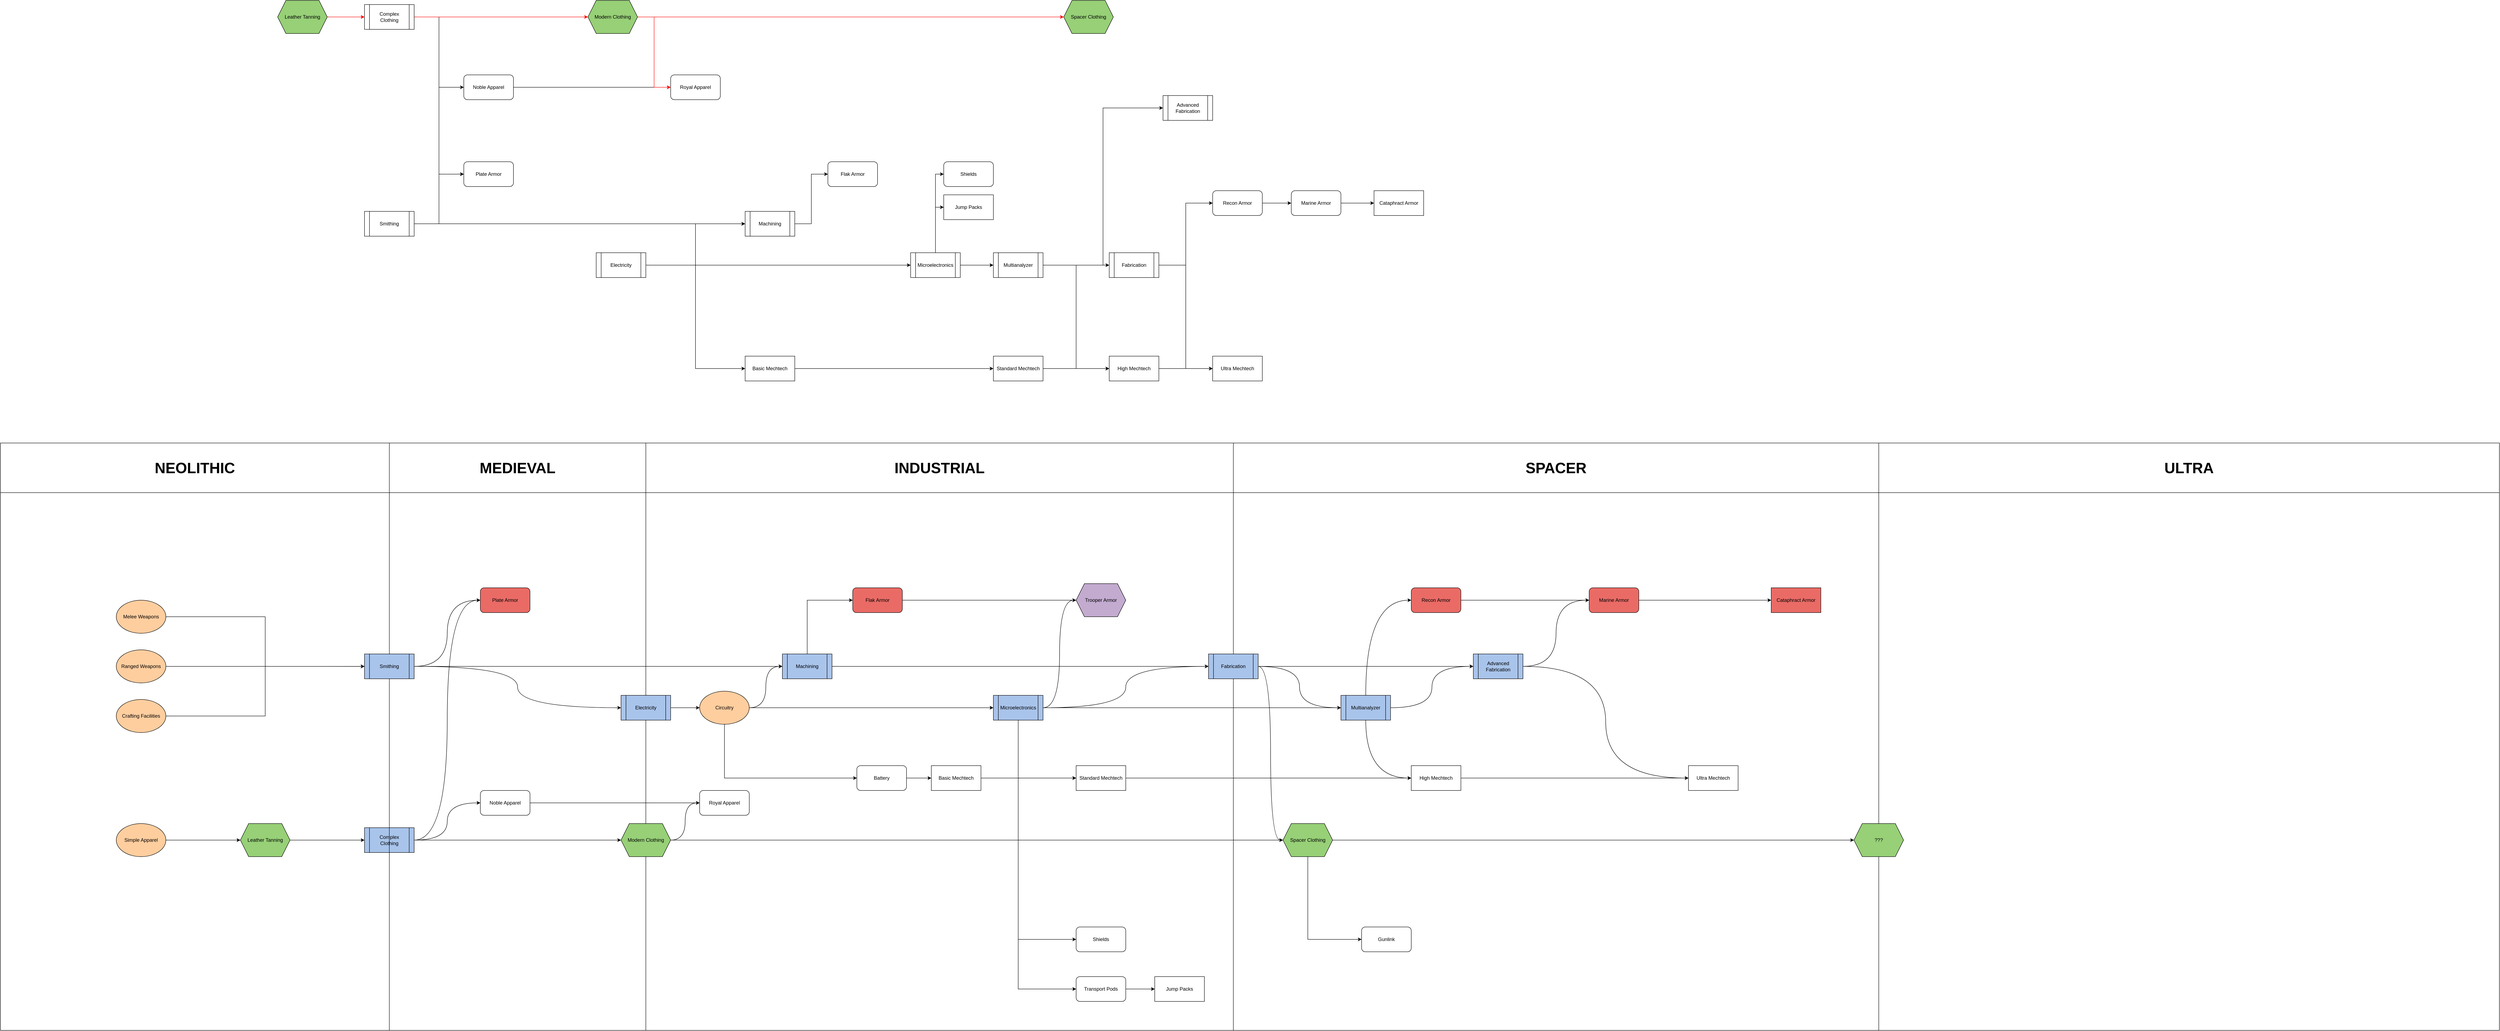 <mxfile version="21.5.0" type="github">
  <diagram name="Page-1" id="KWzewiNtHVKbTdVzmJEv">
    <mxGraphModel dx="2432" dy="2087" grid="1" gridSize="10" guides="1" tooltips="1" connect="1" arrows="1" fold="1" page="1" pageScale="1" pageWidth="1100" pageHeight="850" math="0" shadow="0">
      <root>
        <mxCell id="0" />
        <mxCell id="1" parent="0" />
        <mxCell id="aLflbuptnVJN-_6204dd-37" value="&lt;font style=&quot;font-size: 36px;&quot;&gt;ULTRA&lt;/font&gt;" style="swimlane;whiteSpace=wrap;html=1;startSize=120;" parent="1" vertex="1">
          <mxGeometry x="3820" y="1040" width="1500" height="1420" as="geometry" />
        </mxCell>
        <mxCell id="aLflbuptnVJN-_6204dd-33" value="&lt;div&gt;&lt;font style=&quot;font-size: 36px;&quot;&gt;SPACER&lt;/font&gt;&lt;/div&gt;" style="swimlane;whiteSpace=wrap;html=1;startSize=120;" parent="1" vertex="1">
          <mxGeometry x="2260" y="1040" width="1560" height="1420" as="geometry" />
        </mxCell>
        <mxCell id="T8RAS-Kf2fngKEUCqmms-92" value="Ultra Mechtech" style="rounded=0;whiteSpace=wrap;html=1;" parent="aLflbuptnVJN-_6204dd-33" vertex="1">
          <mxGeometry x="1100" y="780" width="120" height="60" as="geometry" />
        </mxCell>
        <mxCell id="aLflbuptnVJN-_6204dd-23" value="Gunlink" style="rounded=1;whiteSpace=wrap;html=1;fillColor=#FFFFFF;" parent="aLflbuptnVJN-_6204dd-33" vertex="1">
          <mxGeometry x="310" y="1170" width="120" height="60" as="geometry" />
        </mxCell>
        <mxCell id="T8RAS-Kf2fngKEUCqmms-91" value="High Mechtech" style="rounded=0;whiteSpace=wrap;html=1;" parent="aLflbuptnVJN-_6204dd-33" vertex="1">
          <mxGeometry x="430" y="780" width="120" height="60" as="geometry" />
        </mxCell>
        <mxCell id="T8RAS-Kf2fngKEUCqmms-90" style="edgeStyle=orthogonalEdgeStyle;rounded=0;orthogonalLoop=1;jettySize=auto;html=1;exitX=1;exitY=0.5;exitDx=0;exitDy=0;entryX=0;entryY=0.5;entryDx=0;entryDy=0;" parent="aLflbuptnVJN-_6204dd-33" source="T8RAS-Kf2fngKEUCqmms-91" target="T8RAS-Kf2fngKEUCqmms-92" edge="1">
          <mxGeometry relative="1" as="geometry" />
        </mxCell>
        <mxCell id="aLflbuptnVJN-_6204dd-49" value="&lt;div&gt;???&lt;/div&gt;" style="shape=hexagon;perimeter=hexagonPerimeter2;whiteSpace=wrap;html=1;fixedSize=1;fillColor=#97D077;" parent="aLflbuptnVJN-_6204dd-33" vertex="1">
          <mxGeometry x="1500" y="920" width="120" height="80" as="geometry" />
        </mxCell>
        <mxCell id="aLflbuptnVJN-_6204dd-46" value="Spacer Clothing" style="shape=hexagon;perimeter=hexagonPerimeter2;whiteSpace=wrap;html=1;fixedSize=1;fillColor=#97D077;" parent="aLflbuptnVJN-_6204dd-33" vertex="1">
          <mxGeometry x="120" y="920" width="120" height="80" as="geometry" />
        </mxCell>
        <mxCell id="aLflbuptnVJN-_6204dd-24" style="edgeStyle=orthogonalEdgeStyle;rounded=0;orthogonalLoop=1;jettySize=auto;html=1;exitX=0.5;exitY=1;exitDx=0;exitDy=0;entryX=0;entryY=0.5;entryDx=0;entryDy=0;" parent="aLflbuptnVJN-_6204dd-33" source="aLflbuptnVJN-_6204dd-46" target="aLflbuptnVJN-_6204dd-23" edge="1">
          <mxGeometry relative="1" as="geometry" />
        </mxCell>
        <mxCell id="aLflbuptnVJN-_6204dd-50" style="edgeStyle=orthogonalEdgeStyle;rounded=0;orthogonalLoop=1;jettySize=auto;html=1;exitX=1;exitY=0.5;exitDx=0;exitDy=0;entryX=0;entryY=0.5;entryDx=0;entryDy=0;" parent="aLflbuptnVJN-_6204dd-33" source="aLflbuptnVJN-_6204dd-46" target="aLflbuptnVJN-_6204dd-49" edge="1">
          <mxGeometry relative="1" as="geometry" />
        </mxCell>
        <mxCell id="aLflbuptnVJN-_6204dd-34" value="&lt;font style=&quot;font-size: 36px;&quot;&gt;INDUSTRIAL&lt;/font&gt;" style="swimlane;whiteSpace=wrap;html=1;startSize=120;" parent="1" vertex="1">
          <mxGeometry x="840" y="1040" width="1420" height="1420" as="geometry">
            <mxRectangle x="740" y="1040" width="110" height="30" as="alternateBounds" />
          </mxGeometry>
        </mxCell>
        <mxCell id="aLflbuptnVJN-_6204dd-40" value="Trooper Armor" style="shape=hexagon;perimeter=hexagonPerimeter2;whiteSpace=wrap;html=1;fixedSize=1;fillColor=#C3ABD0;" parent="aLflbuptnVJN-_6204dd-34" vertex="1">
          <mxGeometry x="1040" y="340" width="120" height="80" as="geometry" />
        </mxCell>
        <mxCell id="aLflbuptnVJN-_6204dd-27" value="Battery" style="rounded=1;whiteSpace=wrap;html=1;" parent="aLflbuptnVJN-_6204dd-34" vertex="1">
          <mxGeometry x="510" y="780" width="120" height="60" as="geometry" />
        </mxCell>
        <mxCell id="T8RAS-Kf2fngKEUCqmms-84" value="&lt;div&gt;Shields&lt;/div&gt;" style="rounded=1;whiteSpace=wrap;html=1;" parent="aLflbuptnVJN-_6204dd-34" vertex="1">
          <mxGeometry x="1040" y="1170" width="120" height="60" as="geometry" />
        </mxCell>
        <mxCell id="T8RAS-Kf2fngKEUCqmms-85" value="Jump Packs" style="rounded=0;whiteSpace=wrap;html=1;" parent="aLflbuptnVJN-_6204dd-34" vertex="1">
          <mxGeometry x="1230" y="1290" width="120" height="60" as="geometry" />
        </mxCell>
        <mxCell id="aLflbuptnVJN-_6204dd-22" style="edgeStyle=orthogonalEdgeStyle;rounded=0;orthogonalLoop=1;jettySize=auto;html=1;exitX=1;exitY=0.5;exitDx=0;exitDy=0;entryX=0;entryY=0.5;entryDx=0;entryDy=0;" parent="aLflbuptnVJN-_6204dd-34" source="aLflbuptnVJN-_6204dd-20" target="T8RAS-Kf2fngKEUCqmms-85" edge="1">
          <mxGeometry relative="1" as="geometry" />
        </mxCell>
        <mxCell id="aLflbuptnVJN-_6204dd-20" value="Transport Pods" style="rounded=1;whiteSpace=wrap;html=1;" parent="aLflbuptnVJN-_6204dd-34" vertex="1">
          <mxGeometry x="1040" y="1290" width="120" height="60" as="geometry" />
        </mxCell>
        <mxCell id="T8RAS-Kf2fngKEUCqmms-87" value="Standard Mechtech" style="rounded=0;whiteSpace=wrap;html=1;" parent="aLflbuptnVJN-_6204dd-34" vertex="1">
          <mxGeometry x="1040" y="780" width="120" height="60" as="geometry" />
        </mxCell>
        <mxCell id="T8RAS-Kf2fngKEUCqmms-89" value="Basic Mechtech" style="rounded=0;whiteSpace=wrap;html=1;" parent="aLflbuptnVJN-_6204dd-34" vertex="1">
          <mxGeometry x="690" y="780" width="120" height="60" as="geometry" />
        </mxCell>
        <mxCell id="T8RAS-Kf2fngKEUCqmms-88" style="edgeStyle=orthogonalEdgeStyle;rounded=0;orthogonalLoop=1;jettySize=auto;html=1;exitX=1;exitY=0.5;exitDx=0;exitDy=0;" parent="aLflbuptnVJN-_6204dd-34" source="T8RAS-Kf2fngKEUCqmms-89" target="T8RAS-Kf2fngKEUCqmms-87" edge="1">
          <mxGeometry relative="1" as="geometry" />
        </mxCell>
        <mxCell id="aLflbuptnVJN-_6204dd-29" style="edgeStyle=orthogonalEdgeStyle;rounded=0;orthogonalLoop=1;jettySize=auto;html=1;exitX=1;exitY=0.5;exitDx=0;exitDy=0;entryX=0;entryY=0.5;entryDx=0;entryDy=0;" parent="aLflbuptnVJN-_6204dd-34" source="aLflbuptnVJN-_6204dd-27" target="T8RAS-Kf2fngKEUCqmms-89" edge="1">
          <mxGeometry relative="1" as="geometry" />
        </mxCell>
        <mxCell id="T8RAS-Kf2fngKEUCqmms-64" value="Royal Apparel" style="rounded=1;whiteSpace=wrap;html=1;" parent="aLflbuptnVJN-_6204dd-34" vertex="1">
          <mxGeometry x="130" y="840" width="120" height="60" as="geometry" />
        </mxCell>
        <mxCell id="aLflbuptnVJN-_6204dd-35" value="&lt;font style=&quot;font-size: 36px;&quot;&gt;MEDIEVAL&lt;/font&gt;" style="swimlane;whiteSpace=wrap;html=1;startSize=120;" parent="1" vertex="1">
          <mxGeometry x="220" y="1040" width="620" height="1420" as="geometry">
            <mxRectangle x="220" y="1040" width="110" height="30" as="alternateBounds" />
          </mxGeometry>
        </mxCell>
        <mxCell id="T8RAS-Kf2fngKEUCqmms-57" value="&lt;div&gt;Complex Clothing&lt;/div&gt;" style="shape=process;whiteSpace=wrap;html=1;backgroundOutline=1;fillColor=#A9C4EB;" parent="aLflbuptnVJN-_6204dd-35" vertex="1">
          <mxGeometry x="-60" y="930" width="120" height="60" as="geometry" />
        </mxCell>
        <mxCell id="T8RAS-Kf2fngKEUCqmms-63" value="&lt;div&gt;Noble Apparel&lt;/div&gt;" style="rounded=1;whiteSpace=wrap;html=1;" parent="aLflbuptnVJN-_6204dd-35" vertex="1">
          <mxGeometry x="220" y="840" width="120" height="60" as="geometry" />
        </mxCell>
        <mxCell id="T8RAS-Kf2fngKEUCqmms-55" style="edgeStyle=orthogonalEdgeStyle;rounded=0;orthogonalLoop=1;jettySize=auto;html=1;exitX=1;exitY=0.5;exitDx=0;exitDy=0;entryX=0;entryY=0.5;entryDx=0;entryDy=0;curved=1;" parent="aLflbuptnVJN-_6204dd-35" source="T8RAS-Kf2fngKEUCqmms-57" target="T8RAS-Kf2fngKEUCqmms-63" edge="1">
          <mxGeometry relative="1" as="geometry" />
        </mxCell>
        <mxCell id="aLflbuptnVJN-_6204dd-43" value="Modern Clothing" style="shape=hexagon;perimeter=hexagonPerimeter2;whiteSpace=wrap;html=1;fixedSize=1;fillColor=#97D077;" parent="aLflbuptnVJN-_6204dd-35" vertex="1">
          <mxGeometry x="560" y="920" width="120" height="80" as="geometry" />
        </mxCell>
        <mxCell id="aLflbuptnVJN-_6204dd-45" style="edgeStyle=orthogonalEdgeStyle;rounded=0;orthogonalLoop=1;jettySize=auto;html=1;exitX=1;exitY=0.5;exitDx=0;exitDy=0;entryX=0;entryY=0.5;entryDx=0;entryDy=0;" parent="aLflbuptnVJN-_6204dd-35" source="T8RAS-Kf2fngKEUCqmms-57" target="aLflbuptnVJN-_6204dd-43" edge="1">
          <mxGeometry relative="1" as="geometry" />
        </mxCell>
        <mxCell id="aLflbuptnVJN-_6204dd-36" value="&lt;font style=&quot;font-size: 36px;&quot;&gt;NEOLITHIC&lt;/font&gt;" style="swimlane;whiteSpace=wrap;html=1;startSize=120;" parent="1" vertex="1">
          <mxGeometry x="-720" y="1040" width="940" height="1420" as="geometry">
            <mxRectangle x="740" y="1040" width="110" height="30" as="alternateBounds" />
          </mxGeometry>
        </mxCell>
        <mxCell id="aLflbuptnVJN-_6204dd-39" value="&lt;div&gt;Leather Tanning&lt;/div&gt;" style="shape=hexagon;perimeter=hexagonPerimeter2;whiteSpace=wrap;html=1;fixedSize=1;fillColor=#97D077;" parent="aLflbuptnVJN-_6204dd-36" vertex="1">
          <mxGeometry x="580" y="920" width="120" height="80" as="geometry" />
        </mxCell>
        <mxCell id="aLflbuptnVJN-_6204dd-1" value="Simple Apparel" style="ellipse;whiteSpace=wrap;html=1;fillColor=#FFCE9F;" parent="aLflbuptnVJN-_6204dd-36" vertex="1">
          <mxGeometry x="280" y="920" width="120" height="80" as="geometry" />
        </mxCell>
        <mxCell id="aLflbuptnVJN-_6204dd-8" style="edgeStyle=orthogonalEdgeStyle;rounded=0;orthogonalLoop=1;jettySize=auto;html=1;exitX=1;exitY=0.5;exitDx=0;exitDy=0;entryX=0;entryY=0.5;entryDx=0;entryDy=0;" parent="aLflbuptnVJN-_6204dd-36" source="aLflbuptnVJN-_6204dd-1" target="aLflbuptnVJN-_6204dd-39" edge="1">
          <mxGeometry relative="1" as="geometry" />
        </mxCell>
        <mxCell id="T8RAS-Kf2fngKEUCqmms-8" style="edgeStyle=orthogonalEdgeStyle;rounded=0;orthogonalLoop=1;jettySize=auto;html=1;exitX=1;exitY=0.5;exitDx=0;exitDy=0;entryX=0;entryY=0.5;entryDx=0;entryDy=0;" parent="1" source="T8RAS-Kf2fngKEUCqmms-1" target="T8RAS-Kf2fngKEUCqmms-4" edge="1">
          <mxGeometry relative="1" as="geometry" />
        </mxCell>
        <mxCell id="T8RAS-Kf2fngKEUCqmms-10" style="edgeStyle=orthogonalEdgeStyle;rounded=0;orthogonalLoop=1;jettySize=auto;html=1;exitX=1;exitY=0.5;exitDx=0;exitDy=0;entryX=0;entryY=0.5;entryDx=0;entryDy=0;" parent="1" source="T8RAS-Kf2fngKEUCqmms-1" target="T8RAS-Kf2fngKEUCqmms-3" edge="1">
          <mxGeometry relative="1" as="geometry" />
        </mxCell>
        <mxCell id="eQuGEwlXQWY68dL_tK8g-7" style="edgeStyle=orthogonalEdgeStyle;rounded=0;orthogonalLoop=1;jettySize=auto;html=1;exitX=1;exitY=0.5;exitDx=0;exitDy=0;entryX=0;entryY=0.5;entryDx=0;entryDy=0;fillColor=#FF0000;strokeColor=#FF0000;" parent="1" source="T8RAS-Kf2fngKEUCqmms-1" target="eQuGEwlXQWY68dL_tK8g-4" edge="1">
          <mxGeometry relative="1" as="geometry" />
        </mxCell>
        <mxCell id="T8RAS-Kf2fngKEUCqmms-1" value="&lt;div&gt;Complex Clothing&lt;/div&gt;" style="shape=process;whiteSpace=wrap;html=1;backgroundOutline=1;" parent="1" vertex="1">
          <mxGeometry x="160" y="-20" width="120" height="60" as="geometry" />
        </mxCell>
        <mxCell id="T8RAS-Kf2fngKEUCqmms-11" style="edgeStyle=orthogonalEdgeStyle;rounded=0;orthogonalLoop=1;jettySize=auto;html=1;exitX=1;exitY=0.5;exitDx=0;exitDy=0;entryX=0;entryY=0.5;entryDx=0;entryDy=0;" parent="1" source="T8RAS-Kf2fngKEUCqmms-2" target="T8RAS-Kf2fngKEUCqmms-3" edge="1">
          <mxGeometry relative="1" as="geometry" />
        </mxCell>
        <mxCell id="T8RAS-Kf2fngKEUCqmms-15" style="edgeStyle=orthogonalEdgeStyle;rounded=0;orthogonalLoop=1;jettySize=auto;html=1;exitX=1;exitY=0.5;exitDx=0;exitDy=0;entryX=0;entryY=0.5;entryDx=0;entryDy=0;" parent="1" source="T8RAS-Kf2fngKEUCqmms-2" target="T8RAS-Kf2fngKEUCqmms-13" edge="1">
          <mxGeometry relative="1" as="geometry" />
        </mxCell>
        <mxCell id="T8RAS-Kf2fngKEUCqmms-2" value="Smithing" style="shape=process;whiteSpace=wrap;html=1;backgroundOutline=1;" parent="1" vertex="1">
          <mxGeometry x="160" y="480" width="120" height="60" as="geometry" />
        </mxCell>
        <mxCell id="T8RAS-Kf2fngKEUCqmms-3" value="Plate Armor" style="rounded=1;whiteSpace=wrap;html=1;" parent="1" vertex="1">
          <mxGeometry x="400" y="360" width="120" height="60" as="geometry" />
        </mxCell>
        <mxCell id="T8RAS-Kf2fngKEUCqmms-9" style="edgeStyle=orthogonalEdgeStyle;rounded=0;orthogonalLoop=1;jettySize=auto;html=1;exitX=1;exitY=0.5;exitDx=0;exitDy=0;entryX=0;entryY=0.5;entryDx=0;entryDy=0;" parent="1" source="T8RAS-Kf2fngKEUCqmms-4" target="T8RAS-Kf2fngKEUCqmms-5" edge="1">
          <mxGeometry relative="1" as="geometry" />
        </mxCell>
        <mxCell id="T8RAS-Kf2fngKEUCqmms-4" value="&lt;div&gt;Noble Apparel&lt;/div&gt;" style="rounded=1;whiteSpace=wrap;html=1;" parent="1" vertex="1">
          <mxGeometry x="400" y="150" width="120" height="60" as="geometry" />
        </mxCell>
        <mxCell id="T8RAS-Kf2fngKEUCqmms-5" value="Royal Apparel" style="rounded=1;whiteSpace=wrap;html=1;" parent="1" vertex="1">
          <mxGeometry x="900" y="150" width="120" height="60" as="geometry" />
        </mxCell>
        <mxCell id="T8RAS-Kf2fngKEUCqmms-16" style="edgeStyle=orthogonalEdgeStyle;rounded=0;orthogonalLoop=1;jettySize=auto;html=1;exitX=1;exitY=0.5;exitDx=0;exitDy=0;entryX=0;entryY=0.5;entryDx=0;entryDy=0;" parent="1" source="T8RAS-Kf2fngKEUCqmms-12" target="T8RAS-Kf2fngKEUCqmms-13" edge="1">
          <mxGeometry relative="1" as="geometry">
            <mxPoint x="970" y="589.667" as="targetPoint" />
          </mxGeometry>
        </mxCell>
        <mxCell id="T8RAS-Kf2fngKEUCqmms-24" style="edgeStyle=orthogonalEdgeStyle;rounded=0;orthogonalLoop=1;jettySize=auto;html=1;exitX=1;exitY=0.5;exitDx=0;exitDy=0;entryX=0;entryY=0.5;entryDx=0;entryDy=0;" parent="1" source="T8RAS-Kf2fngKEUCqmms-12" target="T8RAS-Kf2fngKEUCqmms-20" edge="1">
          <mxGeometry relative="1" as="geometry" />
        </mxCell>
        <mxCell id="T8RAS-Kf2fngKEUCqmms-35" style="edgeStyle=orthogonalEdgeStyle;rounded=0;orthogonalLoop=1;jettySize=auto;html=1;exitX=1;exitY=0.5;exitDx=0;exitDy=0;entryX=0;entryY=0.5;entryDx=0;entryDy=0;" parent="1" source="T8RAS-Kf2fngKEUCqmms-12" target="T8RAS-Kf2fngKEUCqmms-34" edge="1">
          <mxGeometry relative="1" as="geometry" />
        </mxCell>
        <mxCell id="T8RAS-Kf2fngKEUCqmms-12" value="Electricity" style="shape=process;whiteSpace=wrap;html=1;backgroundOutline=1;" parent="1" vertex="1">
          <mxGeometry x="720" y="580" width="120" height="60" as="geometry" />
        </mxCell>
        <mxCell id="T8RAS-Kf2fngKEUCqmms-19" style="edgeStyle=orthogonalEdgeStyle;rounded=0;orthogonalLoop=1;jettySize=auto;html=1;exitX=1;exitY=0.5;exitDx=0;exitDy=0;entryX=0;entryY=0.5;entryDx=0;entryDy=0;" parent="1" source="T8RAS-Kf2fngKEUCqmms-13" target="T8RAS-Kf2fngKEUCqmms-17" edge="1">
          <mxGeometry relative="1" as="geometry" />
        </mxCell>
        <mxCell id="T8RAS-Kf2fngKEUCqmms-13" value="Machining" style="shape=process;whiteSpace=wrap;html=1;backgroundOutline=1;" parent="1" vertex="1">
          <mxGeometry x="1080" y="480" width="120" height="60" as="geometry" />
        </mxCell>
        <mxCell id="T8RAS-Kf2fngKEUCqmms-17" value="Flak Armor" style="rounded=1;whiteSpace=wrap;html=1;" parent="1" vertex="1">
          <mxGeometry x="1280" y="360" width="120" height="60" as="geometry" />
        </mxCell>
        <mxCell id="T8RAS-Kf2fngKEUCqmms-25" style="edgeStyle=orthogonalEdgeStyle;rounded=0;orthogonalLoop=1;jettySize=auto;html=1;exitX=1;exitY=0.5;exitDx=0;exitDy=0;entryX=0;entryY=0.5;entryDx=0;entryDy=0;" parent="1" source="T8RAS-Kf2fngKEUCqmms-20" target="T8RAS-Kf2fngKEUCqmms-21" edge="1">
          <mxGeometry relative="1" as="geometry" />
        </mxCell>
        <mxCell id="T8RAS-Kf2fngKEUCqmms-30" style="edgeStyle=orthogonalEdgeStyle;rounded=0;orthogonalLoop=1;jettySize=auto;html=1;exitX=0.5;exitY=0;exitDx=0;exitDy=0;entryX=0;entryY=0.5;entryDx=0;entryDy=0;" parent="1" source="T8RAS-Kf2fngKEUCqmms-20" target="T8RAS-Kf2fngKEUCqmms-29" edge="1">
          <mxGeometry relative="1" as="geometry" />
        </mxCell>
        <mxCell id="T8RAS-Kf2fngKEUCqmms-32" style="edgeStyle=orthogonalEdgeStyle;rounded=0;orthogonalLoop=1;jettySize=auto;html=1;exitX=0.5;exitY=0;exitDx=0;exitDy=0;entryX=0;entryY=0.5;entryDx=0;entryDy=0;" parent="1" source="T8RAS-Kf2fngKEUCqmms-20" target="T8RAS-Kf2fngKEUCqmms-31" edge="1">
          <mxGeometry relative="1" as="geometry" />
        </mxCell>
        <mxCell id="T8RAS-Kf2fngKEUCqmms-20" value="Microelectronics" style="shape=process;whiteSpace=wrap;html=1;backgroundOutline=1;" parent="1" vertex="1">
          <mxGeometry x="1480" y="580" width="120" height="60" as="geometry" />
        </mxCell>
        <mxCell id="T8RAS-Kf2fngKEUCqmms-26" style="edgeStyle=orthogonalEdgeStyle;rounded=0;orthogonalLoop=1;jettySize=auto;html=1;exitX=1;exitY=0.5;exitDx=0;exitDy=0;entryX=0;entryY=0.5;entryDx=0;entryDy=0;" parent="1" source="T8RAS-Kf2fngKEUCqmms-21" target="T8RAS-Kf2fngKEUCqmms-22" edge="1">
          <mxGeometry relative="1" as="geometry" />
        </mxCell>
        <mxCell id="T8RAS-Kf2fngKEUCqmms-28" style="edgeStyle=orthogonalEdgeStyle;rounded=0;orthogonalLoop=1;jettySize=auto;html=1;exitX=1;exitY=0.5;exitDx=0;exitDy=0;entryX=0;entryY=0.5;entryDx=0;entryDy=0;" parent="1" source="T8RAS-Kf2fngKEUCqmms-21" target="T8RAS-Kf2fngKEUCqmms-27" edge="1">
          <mxGeometry relative="1" as="geometry" />
        </mxCell>
        <mxCell id="T8RAS-Kf2fngKEUCqmms-42" style="edgeStyle=orthogonalEdgeStyle;rounded=0;orthogonalLoop=1;jettySize=auto;html=1;exitX=1;exitY=0.5;exitDx=0;exitDy=0;entryX=0;entryY=0.5;entryDx=0;entryDy=0;" parent="1" source="T8RAS-Kf2fngKEUCqmms-21" target="T8RAS-Kf2fngKEUCqmms-38" edge="1">
          <mxGeometry relative="1" as="geometry" />
        </mxCell>
        <mxCell id="T8RAS-Kf2fngKEUCqmms-21" value="Multianalyzer" style="shape=process;whiteSpace=wrap;html=1;backgroundOutline=1;" parent="1" vertex="1">
          <mxGeometry x="1680" y="580" width="120" height="60" as="geometry" />
        </mxCell>
        <mxCell id="T8RAS-Kf2fngKEUCqmms-43" style="edgeStyle=orthogonalEdgeStyle;rounded=0;orthogonalLoop=1;jettySize=auto;html=1;exitX=1;exitY=0.5;exitDx=0;exitDy=0;entryX=0;entryY=0.5;entryDx=0;entryDy=0;" parent="1" source="T8RAS-Kf2fngKEUCqmms-22" target="T8RAS-Kf2fngKEUCqmms-39" edge="1">
          <mxGeometry relative="1" as="geometry" />
        </mxCell>
        <mxCell id="T8RAS-Kf2fngKEUCqmms-47" style="edgeStyle=orthogonalEdgeStyle;rounded=0;orthogonalLoop=1;jettySize=auto;html=1;exitX=1;exitY=0.5;exitDx=0;exitDy=0;entryX=0;entryY=0.5;entryDx=0;entryDy=0;" parent="1" source="T8RAS-Kf2fngKEUCqmms-22" target="T8RAS-Kf2fngKEUCqmms-44" edge="1">
          <mxGeometry relative="1" as="geometry" />
        </mxCell>
        <mxCell id="T8RAS-Kf2fngKEUCqmms-22" value="Fabrication" style="shape=process;whiteSpace=wrap;html=1;backgroundOutline=1;" parent="1" vertex="1">
          <mxGeometry x="1960" y="580" width="120" height="60" as="geometry" />
        </mxCell>
        <mxCell id="T8RAS-Kf2fngKEUCqmms-27" value="&lt;div&gt;Advanced Fabrication&lt;/div&gt;" style="shape=process;whiteSpace=wrap;html=1;backgroundOutline=1;" parent="1" vertex="1">
          <mxGeometry x="2090" y="200" width="120" height="60" as="geometry" />
        </mxCell>
        <mxCell id="T8RAS-Kf2fngKEUCqmms-29" value="&lt;div&gt;Shields&lt;/div&gt;" style="rounded=1;whiteSpace=wrap;html=1;" parent="1" vertex="1">
          <mxGeometry x="1560" y="360" width="120" height="60" as="geometry" />
        </mxCell>
        <mxCell id="T8RAS-Kf2fngKEUCqmms-31" value="Jump Packs" style="rounded=0;whiteSpace=wrap;html=1;" parent="1" vertex="1">
          <mxGeometry x="1560" y="440" width="120" height="60" as="geometry" />
        </mxCell>
        <mxCell id="T8RAS-Kf2fngKEUCqmms-40" style="edgeStyle=orthogonalEdgeStyle;rounded=0;orthogonalLoop=1;jettySize=auto;html=1;exitX=1;exitY=0.5;exitDx=0;exitDy=0;entryX=0;entryY=0.5;entryDx=0;entryDy=0;" parent="1" source="T8RAS-Kf2fngKEUCqmms-33" target="T8RAS-Kf2fngKEUCqmms-38" edge="1">
          <mxGeometry relative="1" as="geometry" />
        </mxCell>
        <mxCell id="T8RAS-Kf2fngKEUCqmms-33" value="Standard Mechtech" style="rounded=0;whiteSpace=wrap;html=1;" parent="1" vertex="1">
          <mxGeometry x="1680" y="830" width="120" height="60" as="geometry" />
        </mxCell>
        <mxCell id="T8RAS-Kf2fngKEUCqmms-36" style="edgeStyle=orthogonalEdgeStyle;rounded=0;orthogonalLoop=1;jettySize=auto;html=1;exitX=1;exitY=0.5;exitDx=0;exitDy=0;" parent="1" source="T8RAS-Kf2fngKEUCqmms-34" target="T8RAS-Kf2fngKEUCqmms-33" edge="1">
          <mxGeometry relative="1" as="geometry" />
        </mxCell>
        <mxCell id="T8RAS-Kf2fngKEUCqmms-34" value="Basic Mechtech" style="rounded=0;whiteSpace=wrap;html=1;" parent="1" vertex="1">
          <mxGeometry x="1080" y="830" width="120" height="60" as="geometry" />
        </mxCell>
        <mxCell id="T8RAS-Kf2fngKEUCqmms-41" style="edgeStyle=orthogonalEdgeStyle;rounded=0;orthogonalLoop=1;jettySize=auto;html=1;exitX=1;exitY=0.5;exitDx=0;exitDy=0;entryX=0;entryY=0.5;entryDx=0;entryDy=0;" parent="1" source="T8RAS-Kf2fngKEUCqmms-38" target="T8RAS-Kf2fngKEUCqmms-39" edge="1">
          <mxGeometry relative="1" as="geometry" />
        </mxCell>
        <mxCell id="T8RAS-Kf2fngKEUCqmms-38" value="High Mechtech" style="rounded=0;whiteSpace=wrap;html=1;" parent="1" vertex="1">
          <mxGeometry x="1960" y="830" width="120" height="60" as="geometry" />
        </mxCell>
        <mxCell id="T8RAS-Kf2fngKEUCqmms-39" value="Ultra Mechtech" style="rounded=0;whiteSpace=wrap;html=1;" parent="1" vertex="1">
          <mxGeometry x="2210" y="830" width="120" height="60" as="geometry" />
        </mxCell>
        <mxCell id="T8RAS-Kf2fngKEUCqmms-48" style="edgeStyle=orthogonalEdgeStyle;rounded=0;orthogonalLoop=1;jettySize=auto;html=1;exitX=1;exitY=0.5;exitDx=0;exitDy=0;entryX=0;entryY=0.5;entryDx=0;entryDy=0;" parent="1" source="T8RAS-Kf2fngKEUCqmms-44" target="T8RAS-Kf2fngKEUCqmms-45" edge="1">
          <mxGeometry relative="1" as="geometry" />
        </mxCell>
        <mxCell id="T8RAS-Kf2fngKEUCqmms-44" value="Recon Armor" style="rounded=1;whiteSpace=wrap;html=1;" parent="1" vertex="1">
          <mxGeometry x="2210" y="430" width="120" height="60" as="geometry" />
        </mxCell>
        <mxCell id="T8RAS-Kf2fngKEUCqmms-49" style="edgeStyle=orthogonalEdgeStyle;rounded=0;orthogonalLoop=1;jettySize=auto;html=1;exitX=1;exitY=0.5;exitDx=0;exitDy=0;entryX=0;entryY=0.5;entryDx=0;entryDy=0;" parent="1" source="T8RAS-Kf2fngKEUCqmms-45" target="T8RAS-Kf2fngKEUCqmms-46" edge="1">
          <mxGeometry relative="1" as="geometry" />
        </mxCell>
        <mxCell id="T8RAS-Kf2fngKEUCqmms-45" value="Marine Armor" style="rounded=1;whiteSpace=wrap;html=1;" parent="1" vertex="1">
          <mxGeometry x="2400" y="430" width="120" height="60" as="geometry" />
        </mxCell>
        <mxCell id="T8RAS-Kf2fngKEUCqmms-46" value="Cataphract Armor" style="rounded=0;whiteSpace=wrap;html=1;" parent="1" vertex="1">
          <mxGeometry x="2600" y="430" width="120" height="60" as="geometry" />
        </mxCell>
        <mxCell id="T8RAS-Kf2fngKEUCqmms-56" style="edgeStyle=orthogonalEdgeStyle;rounded=0;orthogonalLoop=1;jettySize=auto;html=1;exitX=1;exitY=0.5;exitDx=0;exitDy=0;entryX=0;entryY=0.5;entryDx=0;entryDy=0;curved=1;" parent="1" source="T8RAS-Kf2fngKEUCqmms-57" target="T8RAS-Kf2fngKEUCqmms-61" edge="1">
          <mxGeometry relative="1" as="geometry" />
        </mxCell>
        <mxCell id="T8RAS-Kf2fngKEUCqmms-58" style="edgeStyle=orthogonalEdgeStyle;rounded=0;orthogonalLoop=1;jettySize=auto;html=1;exitX=1;exitY=0.5;exitDx=0;exitDy=0;entryX=0;entryY=0.5;entryDx=0;entryDy=0;curved=1;" parent="1" source="T8RAS-Kf2fngKEUCqmms-60" target="T8RAS-Kf2fngKEUCqmms-61" edge="1">
          <mxGeometry relative="1" as="geometry" />
        </mxCell>
        <mxCell id="T8RAS-Kf2fngKEUCqmms-59" style="edgeStyle=orthogonalEdgeStyle;rounded=0;orthogonalLoop=1;jettySize=auto;html=1;exitX=1;exitY=0.5;exitDx=0;exitDy=0;entryX=0;entryY=0.5;entryDx=0;entryDy=0;" parent="1" source="T8RAS-Kf2fngKEUCqmms-60" target="T8RAS-Kf2fngKEUCqmms-70" edge="1">
          <mxGeometry relative="1" as="geometry" />
        </mxCell>
        <mxCell id="aLflbuptnVJN-_6204dd-9" style="edgeStyle=orthogonalEdgeStyle;rounded=0;orthogonalLoop=1;jettySize=auto;html=1;exitX=1;exitY=0.5;exitDx=0;exitDy=0;entryX=0;entryY=0.5;entryDx=0;entryDy=0;curved=1;" parent="1" source="T8RAS-Kf2fngKEUCqmms-60" target="T8RAS-Kf2fngKEUCqmms-68" edge="1">
          <mxGeometry relative="1" as="geometry" />
        </mxCell>
        <mxCell id="T8RAS-Kf2fngKEUCqmms-60" value="Smithing" style="shape=process;whiteSpace=wrap;html=1;backgroundOutline=1;fillColor=#A9C4EB;" parent="1" vertex="1">
          <mxGeometry x="160" y="1550" width="120" height="60" as="geometry" />
        </mxCell>
        <mxCell id="T8RAS-Kf2fngKEUCqmms-61" value="Plate Armor" style="rounded=1;whiteSpace=wrap;html=1;fillColor=#EA6B66;" parent="1" vertex="1">
          <mxGeometry x="440" y="1390" width="120" height="60" as="geometry" />
        </mxCell>
        <mxCell id="aLflbuptnVJN-_6204dd-11" style="edgeStyle=orthogonalEdgeStyle;rounded=0;orthogonalLoop=1;jettySize=auto;html=1;exitX=1;exitY=0.5;exitDx=0;exitDy=0;entryX=0;entryY=0.5;entryDx=0;entryDy=0;" parent="1" source="T8RAS-Kf2fngKEUCqmms-68" target="aLflbuptnVJN-_6204dd-10" edge="1">
          <mxGeometry relative="1" as="geometry" />
        </mxCell>
        <mxCell id="T8RAS-Kf2fngKEUCqmms-68" value="Electricity" style="shape=process;whiteSpace=wrap;html=1;backgroundOutline=1;fillColor=#A9C4EB;" parent="1" vertex="1">
          <mxGeometry x="780" y="1650" width="120" height="60" as="geometry" />
        </mxCell>
        <mxCell id="T8RAS-Kf2fngKEUCqmms-69" style="edgeStyle=orthogonalEdgeStyle;rounded=0;orthogonalLoop=1;jettySize=auto;html=1;exitX=0.5;exitY=0;exitDx=0;exitDy=0;entryX=0;entryY=0.5;entryDx=0;entryDy=0;" parent="1" source="T8RAS-Kf2fngKEUCqmms-70" target="T8RAS-Kf2fngKEUCqmms-71" edge="1">
          <mxGeometry relative="1" as="geometry" />
        </mxCell>
        <mxCell id="aLflbuptnVJN-_6204dd-14" style="edgeStyle=orthogonalEdgeStyle;rounded=0;orthogonalLoop=1;jettySize=auto;html=1;exitX=1;exitY=0.5;exitDx=0;exitDy=0;entryX=0;entryY=0.5;entryDx=0;entryDy=0;" parent="1" source="T8RAS-Kf2fngKEUCqmms-70" target="T8RAS-Kf2fngKEUCqmms-82" edge="1">
          <mxGeometry relative="1" as="geometry" />
        </mxCell>
        <mxCell id="T8RAS-Kf2fngKEUCqmms-70" value="Machining" style="shape=process;whiteSpace=wrap;html=1;backgroundOutline=1;fillColor=#A9C4EB;" parent="1" vertex="1">
          <mxGeometry x="1170" y="1550" width="120" height="60" as="geometry" />
        </mxCell>
        <mxCell id="aLflbuptnVJN-_6204dd-42" style="edgeStyle=orthogonalEdgeStyle;rounded=0;orthogonalLoop=1;jettySize=auto;html=1;exitX=1;exitY=0.5;exitDx=0;exitDy=0;" parent="1" source="T8RAS-Kf2fngKEUCqmms-71" edge="1">
          <mxGeometry relative="1" as="geometry">
            <mxPoint x="1880" y="1420" as="targetPoint" />
          </mxGeometry>
        </mxCell>
        <mxCell id="T8RAS-Kf2fngKEUCqmms-71" value="Flak Armor" style="rounded=1;whiteSpace=wrap;html=1;fillColor=#EA6B66;" parent="1" vertex="1">
          <mxGeometry x="1340" y="1390" width="120" height="60" as="geometry" />
        </mxCell>
        <mxCell id="T8RAS-Kf2fngKEUCqmms-72" style="edgeStyle=orthogonalEdgeStyle;rounded=0;orthogonalLoop=1;jettySize=auto;html=1;exitX=1;exitY=0.5;exitDx=0;exitDy=0;entryX=0;entryY=0.5;entryDx=0;entryDy=0;" parent="1" source="T8RAS-Kf2fngKEUCqmms-75" target="T8RAS-Kf2fngKEUCqmms-79" edge="1">
          <mxGeometry relative="1" as="geometry" />
        </mxCell>
        <mxCell id="aLflbuptnVJN-_6204dd-15" style="edgeStyle=orthogonalEdgeStyle;rounded=0;orthogonalLoop=1;jettySize=auto;html=1;exitX=1;exitY=0.5;exitDx=0;exitDy=0;entryX=0;entryY=0.5;entryDx=0;entryDy=0;curved=1;" parent="1" source="T8RAS-Kf2fngKEUCqmms-75" target="T8RAS-Kf2fngKEUCqmms-82" edge="1">
          <mxGeometry relative="1" as="geometry" />
        </mxCell>
        <mxCell id="aLflbuptnVJN-_6204dd-19" style="edgeStyle=orthogonalEdgeStyle;rounded=0;orthogonalLoop=1;jettySize=auto;html=1;exitX=0.5;exitY=1;exitDx=0;exitDy=0;entryX=0;entryY=0.5;entryDx=0;entryDy=0;" parent="1" source="T8RAS-Kf2fngKEUCqmms-75" target="T8RAS-Kf2fngKEUCqmms-84" edge="1">
          <mxGeometry relative="1" as="geometry" />
        </mxCell>
        <mxCell id="aLflbuptnVJN-_6204dd-21" style="edgeStyle=orthogonalEdgeStyle;rounded=0;orthogonalLoop=1;jettySize=auto;html=1;exitX=0.5;exitY=1;exitDx=0;exitDy=0;entryX=0;entryY=0.5;entryDx=0;entryDy=0;" parent="1" source="T8RAS-Kf2fngKEUCqmms-75" target="aLflbuptnVJN-_6204dd-20" edge="1">
          <mxGeometry relative="1" as="geometry" />
        </mxCell>
        <mxCell id="aLflbuptnVJN-_6204dd-30" style="edgeStyle=orthogonalEdgeStyle;rounded=0;orthogonalLoop=1;jettySize=auto;html=1;exitX=0.5;exitY=1;exitDx=0;exitDy=0;entryX=0;entryY=0.5;entryDx=0;entryDy=0;" parent="1" source="T8RAS-Kf2fngKEUCqmms-75" target="T8RAS-Kf2fngKEUCqmms-87" edge="1">
          <mxGeometry relative="1" as="geometry" />
        </mxCell>
        <mxCell id="aLflbuptnVJN-_6204dd-41" style="edgeStyle=orthogonalEdgeStyle;rounded=0;orthogonalLoop=1;jettySize=auto;html=1;exitX=1;exitY=0.5;exitDx=0;exitDy=0;entryX=0;entryY=0.5;entryDx=0;entryDy=0;curved=1;" parent="1" source="T8RAS-Kf2fngKEUCqmms-75" target="aLflbuptnVJN-_6204dd-40" edge="1">
          <mxGeometry relative="1" as="geometry" />
        </mxCell>
        <mxCell id="T8RAS-Kf2fngKEUCqmms-75" value="Microelectronics" style="shape=process;whiteSpace=wrap;html=1;backgroundOutline=1;fillColor=#A9C4EB;" parent="1" vertex="1">
          <mxGeometry x="1680" y="1650" width="120" height="60" as="geometry" />
        </mxCell>
        <mxCell id="aLflbuptnVJN-_6204dd-18" style="edgeStyle=orthogonalEdgeStyle;rounded=0;orthogonalLoop=1;jettySize=auto;html=1;exitX=1;exitY=0.5;exitDx=0;exitDy=0;entryX=0;entryY=0.5;entryDx=0;entryDy=0;curved=1;" parent="1" source="T8RAS-Kf2fngKEUCqmms-79" target="T8RAS-Kf2fngKEUCqmms-83" edge="1">
          <mxGeometry relative="1" as="geometry" />
        </mxCell>
        <mxCell id="aLflbuptnVJN-_6204dd-25" style="edgeStyle=orthogonalEdgeStyle;rounded=0;orthogonalLoop=1;jettySize=auto;html=1;exitX=0.5;exitY=0;exitDx=0;exitDy=0;entryX=0;entryY=0.5;entryDx=0;entryDy=0;curved=1;" parent="1" source="T8RAS-Kf2fngKEUCqmms-79" target="T8RAS-Kf2fngKEUCqmms-94" edge="1">
          <mxGeometry relative="1" as="geometry" />
        </mxCell>
        <mxCell id="aLflbuptnVJN-_6204dd-31" style="edgeStyle=orthogonalEdgeStyle;rounded=0;orthogonalLoop=1;jettySize=auto;html=1;exitX=0.5;exitY=1;exitDx=0;exitDy=0;entryX=0;entryY=0.5;entryDx=0;entryDy=0;curved=1;" parent="1" source="T8RAS-Kf2fngKEUCqmms-79" target="T8RAS-Kf2fngKEUCqmms-91" edge="1">
          <mxGeometry relative="1" as="geometry" />
        </mxCell>
        <mxCell id="T8RAS-Kf2fngKEUCqmms-79" value="Multianalyzer" style="shape=process;whiteSpace=wrap;html=1;backgroundOutline=1;fillColor=#A9C4EB;" parent="1" vertex="1">
          <mxGeometry x="2520" y="1650" width="120" height="60" as="geometry" />
        </mxCell>
        <mxCell id="aLflbuptnVJN-_6204dd-16" style="edgeStyle=orthogonalEdgeStyle;rounded=0;orthogonalLoop=1;jettySize=auto;html=1;exitX=1;exitY=0.5;exitDx=0;exitDy=0;entryX=0;entryY=0.5;entryDx=0;entryDy=0;curved=1;" parent="1" source="T8RAS-Kf2fngKEUCqmms-82" target="T8RAS-Kf2fngKEUCqmms-79" edge="1">
          <mxGeometry relative="1" as="geometry" />
        </mxCell>
        <mxCell id="aLflbuptnVJN-_6204dd-17" style="edgeStyle=orthogonalEdgeStyle;rounded=0;orthogonalLoop=1;jettySize=auto;html=1;exitX=1;exitY=0.5;exitDx=0;exitDy=0;entryX=0;entryY=0.5;entryDx=0;entryDy=0;" parent="1" source="T8RAS-Kf2fngKEUCqmms-82" target="T8RAS-Kf2fngKEUCqmms-83" edge="1">
          <mxGeometry relative="1" as="geometry" />
        </mxCell>
        <mxCell id="3F20SIg9MuOL7U1kAyho-1" style="edgeStyle=orthogonalEdgeStyle;rounded=0;orthogonalLoop=1;jettySize=auto;html=1;exitX=1;exitY=0.5;exitDx=0;exitDy=0;entryX=0;entryY=0.5;entryDx=0;entryDy=0;curved=1;" edge="1" parent="1" source="T8RAS-Kf2fngKEUCqmms-82" target="aLflbuptnVJN-_6204dd-46">
          <mxGeometry relative="1" as="geometry" />
        </mxCell>
        <mxCell id="T8RAS-Kf2fngKEUCqmms-82" value="Fabrication" style="shape=process;whiteSpace=wrap;html=1;backgroundOutline=1;fillColor=#A9C4EB;" parent="1" vertex="1">
          <mxGeometry x="2200" y="1550" width="120" height="60" as="geometry" />
        </mxCell>
        <mxCell id="aLflbuptnVJN-_6204dd-26" style="edgeStyle=orthogonalEdgeStyle;rounded=0;orthogonalLoop=1;jettySize=auto;html=1;exitX=1;exitY=0.5;exitDx=0;exitDy=0;entryX=0;entryY=0.5;entryDx=0;entryDy=0;curved=1;" parent="1" source="T8RAS-Kf2fngKEUCqmms-83" target="T8RAS-Kf2fngKEUCqmms-96" edge="1">
          <mxGeometry relative="1" as="geometry" />
        </mxCell>
        <mxCell id="aLflbuptnVJN-_6204dd-32" style="edgeStyle=orthogonalEdgeStyle;rounded=0;orthogonalLoop=1;jettySize=auto;html=1;exitX=1;exitY=0.5;exitDx=0;exitDy=0;entryX=0;entryY=0.5;entryDx=0;entryDy=0;curved=1;" parent="1" source="T8RAS-Kf2fngKEUCqmms-83" target="T8RAS-Kf2fngKEUCqmms-92" edge="1">
          <mxGeometry relative="1" as="geometry" />
        </mxCell>
        <mxCell id="T8RAS-Kf2fngKEUCqmms-83" value="&lt;div&gt;Advanced Fabrication&lt;/div&gt;" style="shape=process;whiteSpace=wrap;html=1;backgroundOutline=1;fillColor=#A9C4EB;" parent="1" vertex="1">
          <mxGeometry x="2840" y="1550" width="120" height="60" as="geometry" />
        </mxCell>
        <mxCell id="T8RAS-Kf2fngKEUCqmms-86" style="edgeStyle=orthogonalEdgeStyle;rounded=0;orthogonalLoop=1;jettySize=auto;html=1;exitX=1;exitY=0.5;exitDx=0;exitDy=0;entryX=0;entryY=0.5;entryDx=0;entryDy=0;" parent="1" source="T8RAS-Kf2fngKEUCqmms-87" target="T8RAS-Kf2fngKEUCqmms-91" edge="1">
          <mxGeometry relative="1" as="geometry" />
        </mxCell>
        <mxCell id="T8RAS-Kf2fngKEUCqmms-93" style="edgeStyle=orthogonalEdgeStyle;rounded=0;orthogonalLoop=1;jettySize=auto;html=1;exitX=1;exitY=0.5;exitDx=0;exitDy=0;entryX=0;entryY=0.5;entryDx=0;entryDy=0;" parent="1" source="T8RAS-Kf2fngKEUCqmms-94" target="T8RAS-Kf2fngKEUCqmms-96" edge="1">
          <mxGeometry relative="1" as="geometry" />
        </mxCell>
        <mxCell id="T8RAS-Kf2fngKEUCqmms-94" value="Recon Armor" style="rounded=1;whiteSpace=wrap;html=1;fillColor=#EA6B66;" parent="1" vertex="1">
          <mxGeometry x="2690" y="1390" width="120" height="60" as="geometry" />
        </mxCell>
        <mxCell id="T8RAS-Kf2fngKEUCqmms-95" style="edgeStyle=orthogonalEdgeStyle;rounded=0;orthogonalLoop=1;jettySize=auto;html=1;exitX=1;exitY=0.5;exitDx=0;exitDy=0;entryX=0;entryY=0.5;entryDx=0;entryDy=0;" parent="1" source="T8RAS-Kf2fngKEUCqmms-96" target="T8RAS-Kf2fngKEUCqmms-97" edge="1">
          <mxGeometry relative="1" as="geometry" />
        </mxCell>
        <mxCell id="T8RAS-Kf2fngKEUCqmms-96" value="Marine Armor" style="rounded=1;whiteSpace=wrap;html=1;fillColor=#EA6B66;" parent="1" vertex="1">
          <mxGeometry x="3120" y="1390" width="120" height="60" as="geometry" />
        </mxCell>
        <mxCell id="T8RAS-Kf2fngKEUCqmms-97" value="Cataphract Armor" style="rounded=0;whiteSpace=wrap;html=1;fillColor=#EA6B66;" parent="1" vertex="1">
          <mxGeometry x="3560" y="1390" width="120" height="60" as="geometry" />
        </mxCell>
        <mxCell id="aLflbuptnVJN-_6204dd-5" style="edgeStyle=orthogonalEdgeStyle;rounded=0;orthogonalLoop=1;jettySize=auto;html=1;exitX=1;exitY=0.5;exitDx=0;exitDy=0;entryX=0;entryY=0.5;entryDx=0;entryDy=0;" parent="1" source="aLflbuptnVJN-_6204dd-2" target="T8RAS-Kf2fngKEUCqmms-60" edge="1">
          <mxGeometry relative="1" as="geometry" />
        </mxCell>
        <mxCell id="aLflbuptnVJN-_6204dd-2" value="&lt;div&gt;Melee Weapons&lt;/div&gt;" style="ellipse;whiteSpace=wrap;html=1;fillColor=#FFCE9F;" parent="1" vertex="1">
          <mxGeometry x="-440" y="1420" width="120" height="80" as="geometry" />
        </mxCell>
        <mxCell id="aLflbuptnVJN-_6204dd-6" style="edgeStyle=orthogonalEdgeStyle;rounded=0;orthogonalLoop=1;jettySize=auto;html=1;exitX=1;exitY=0.5;exitDx=0;exitDy=0;" parent="1" source="aLflbuptnVJN-_6204dd-3" edge="1">
          <mxGeometry relative="1" as="geometry">
            <mxPoint x="160" y="1580.091" as="targetPoint" />
          </mxGeometry>
        </mxCell>
        <mxCell id="aLflbuptnVJN-_6204dd-3" value="Ranged Weapons" style="ellipse;whiteSpace=wrap;html=1;fillColor=#FFCE9F;" parent="1" vertex="1">
          <mxGeometry x="-440" y="1540" width="120" height="80" as="geometry" />
        </mxCell>
        <mxCell id="aLflbuptnVJN-_6204dd-7" style="edgeStyle=orthogonalEdgeStyle;rounded=0;orthogonalLoop=1;jettySize=auto;html=1;exitX=1;exitY=0.5;exitDx=0;exitDy=0;entryX=0;entryY=0.5;entryDx=0;entryDy=0;" parent="1" source="aLflbuptnVJN-_6204dd-4" target="T8RAS-Kf2fngKEUCqmms-60" edge="1">
          <mxGeometry relative="1" as="geometry">
            <mxPoint x="40" y="1630" as="targetPoint" />
          </mxGeometry>
        </mxCell>
        <mxCell id="aLflbuptnVJN-_6204dd-4" value="&lt;div&gt;Crafting Facilities&lt;/div&gt;" style="ellipse;whiteSpace=wrap;html=1;fillColor=#FFCE9F;" parent="1" vertex="1">
          <mxGeometry x="-440" y="1660" width="120" height="80" as="geometry" />
        </mxCell>
        <mxCell id="aLflbuptnVJN-_6204dd-12" style="edgeStyle=orthogonalEdgeStyle;rounded=0;orthogonalLoop=1;jettySize=auto;html=1;exitX=1;exitY=0.5;exitDx=0;exitDy=0;entryX=0;entryY=0.5;entryDx=0;entryDy=0;curved=1;" parent="1" source="aLflbuptnVJN-_6204dd-10" target="T8RAS-Kf2fngKEUCqmms-70" edge="1">
          <mxGeometry relative="1" as="geometry" />
        </mxCell>
        <mxCell id="aLflbuptnVJN-_6204dd-13" style="edgeStyle=orthogonalEdgeStyle;rounded=0;orthogonalLoop=1;jettySize=auto;html=1;exitX=1;exitY=0.5;exitDx=0;exitDy=0;entryX=0;entryY=0.5;entryDx=0;entryDy=0;" parent="1" source="aLflbuptnVJN-_6204dd-10" target="T8RAS-Kf2fngKEUCqmms-75" edge="1">
          <mxGeometry relative="1" as="geometry" />
        </mxCell>
        <mxCell id="aLflbuptnVJN-_6204dd-28" style="edgeStyle=orthogonalEdgeStyle;rounded=0;orthogonalLoop=1;jettySize=auto;html=1;exitX=0.5;exitY=1;exitDx=0;exitDy=0;entryX=0;entryY=0.5;entryDx=0;entryDy=0;" parent="1" source="aLflbuptnVJN-_6204dd-10" target="aLflbuptnVJN-_6204dd-27" edge="1">
          <mxGeometry relative="1" as="geometry" />
        </mxCell>
        <mxCell id="aLflbuptnVJN-_6204dd-10" value="&lt;div&gt;Circuitry&lt;/div&gt;" style="ellipse;whiteSpace=wrap;html=1;fillColor=#FFCE9F;" parent="1" vertex="1">
          <mxGeometry x="970" y="1640" width="120" height="80" as="geometry" />
        </mxCell>
        <mxCell id="aLflbuptnVJN-_6204dd-44" style="edgeStyle=orthogonalEdgeStyle;rounded=0;orthogonalLoop=1;jettySize=auto;html=1;exitX=1;exitY=0.5;exitDx=0;exitDy=0;entryX=0;entryY=0.5;entryDx=0;entryDy=0;" parent="1" source="aLflbuptnVJN-_6204dd-39" target="T8RAS-Kf2fngKEUCqmms-57" edge="1">
          <mxGeometry relative="1" as="geometry" />
        </mxCell>
        <mxCell id="aLflbuptnVJN-_6204dd-47" style="edgeStyle=orthogonalEdgeStyle;rounded=0;orthogonalLoop=1;jettySize=auto;html=1;exitX=1;exitY=0.5;exitDx=0;exitDy=0;entryX=0;entryY=0.5;entryDx=0;entryDy=0;" parent="1" source="aLflbuptnVJN-_6204dd-43" target="aLflbuptnVJN-_6204dd-46" edge="1">
          <mxGeometry relative="1" as="geometry" />
        </mxCell>
        <mxCell id="T8RAS-Kf2fngKEUCqmms-62" style="edgeStyle=orthogonalEdgeStyle;rounded=0;orthogonalLoop=1;jettySize=auto;html=1;exitX=1;exitY=0.5;exitDx=0;exitDy=0;entryX=0;entryY=0.5;entryDx=0;entryDy=0;" parent="1" source="T8RAS-Kf2fngKEUCqmms-63" target="T8RAS-Kf2fngKEUCqmms-64" edge="1">
          <mxGeometry relative="1" as="geometry" />
        </mxCell>
        <mxCell id="eQuGEwlXQWY68dL_tK8g-2" style="edgeStyle=orthogonalEdgeStyle;rounded=0;orthogonalLoop=1;jettySize=auto;html=1;exitX=1;exitY=0.5;exitDx=0;exitDy=0;entryX=0;entryY=0.5;entryDx=0;entryDy=0;curved=1;" parent="1" source="aLflbuptnVJN-_6204dd-43" target="T8RAS-Kf2fngKEUCqmms-64" edge="1">
          <mxGeometry relative="1" as="geometry" />
        </mxCell>
        <mxCell id="eQuGEwlXQWY68dL_tK8g-6" style="edgeStyle=orthogonalEdgeStyle;rounded=0;orthogonalLoop=1;jettySize=auto;html=1;exitX=1;exitY=0.5;exitDx=0;exitDy=0;entryX=0;entryY=0.5;entryDx=0;entryDy=0;fillColor=#FF0000;strokeColor=#FF0000;" parent="1" source="eQuGEwlXQWY68dL_tK8g-3" target="T8RAS-Kf2fngKEUCqmms-1" edge="1">
          <mxGeometry relative="1" as="geometry" />
        </mxCell>
        <mxCell id="eQuGEwlXQWY68dL_tK8g-3" value="&lt;div&gt;Leather Tanning&lt;/div&gt;" style="shape=hexagon;perimeter=hexagonPerimeter2;whiteSpace=wrap;html=1;fixedSize=1;fillColor=#97D077;" parent="1" vertex="1">
          <mxGeometry x="-50" y="-30" width="120" height="80" as="geometry" />
        </mxCell>
        <mxCell id="eQuGEwlXQWY68dL_tK8g-8" style="edgeStyle=orthogonalEdgeStyle;rounded=0;orthogonalLoop=1;jettySize=auto;html=1;exitX=1;exitY=0.5;exitDx=0;exitDy=0;entryX=0;entryY=0.5;entryDx=0;entryDy=0;fillColor=#FF0000;strokeColor=#FF0000;" parent="1" source="eQuGEwlXQWY68dL_tK8g-4" target="eQuGEwlXQWY68dL_tK8g-5" edge="1">
          <mxGeometry relative="1" as="geometry" />
        </mxCell>
        <mxCell id="eQuGEwlXQWY68dL_tK8g-9" style="edgeStyle=orthogonalEdgeStyle;rounded=0;orthogonalLoop=1;jettySize=auto;html=1;exitX=1;exitY=0.5;exitDx=0;exitDy=0;entryX=0;entryY=0.5;entryDx=0;entryDy=0;fillColor=#FF0000;strokeColor=#FF0000;" parent="1" source="eQuGEwlXQWY68dL_tK8g-4" target="T8RAS-Kf2fngKEUCqmms-5" edge="1">
          <mxGeometry relative="1" as="geometry" />
        </mxCell>
        <mxCell id="eQuGEwlXQWY68dL_tK8g-4" value="Modern Clothing" style="shape=hexagon;perimeter=hexagonPerimeter2;whiteSpace=wrap;html=1;fixedSize=1;fillColor=#97D077;" parent="1" vertex="1">
          <mxGeometry x="700" y="-30" width="120" height="80" as="geometry" />
        </mxCell>
        <mxCell id="eQuGEwlXQWY68dL_tK8g-5" value="Spacer Clothing" style="shape=hexagon;perimeter=hexagonPerimeter2;whiteSpace=wrap;html=1;fixedSize=1;fillColor=#97D077;" parent="1" vertex="1">
          <mxGeometry x="1850" y="-30" width="120" height="80" as="geometry" />
        </mxCell>
      </root>
    </mxGraphModel>
  </diagram>
</mxfile>

